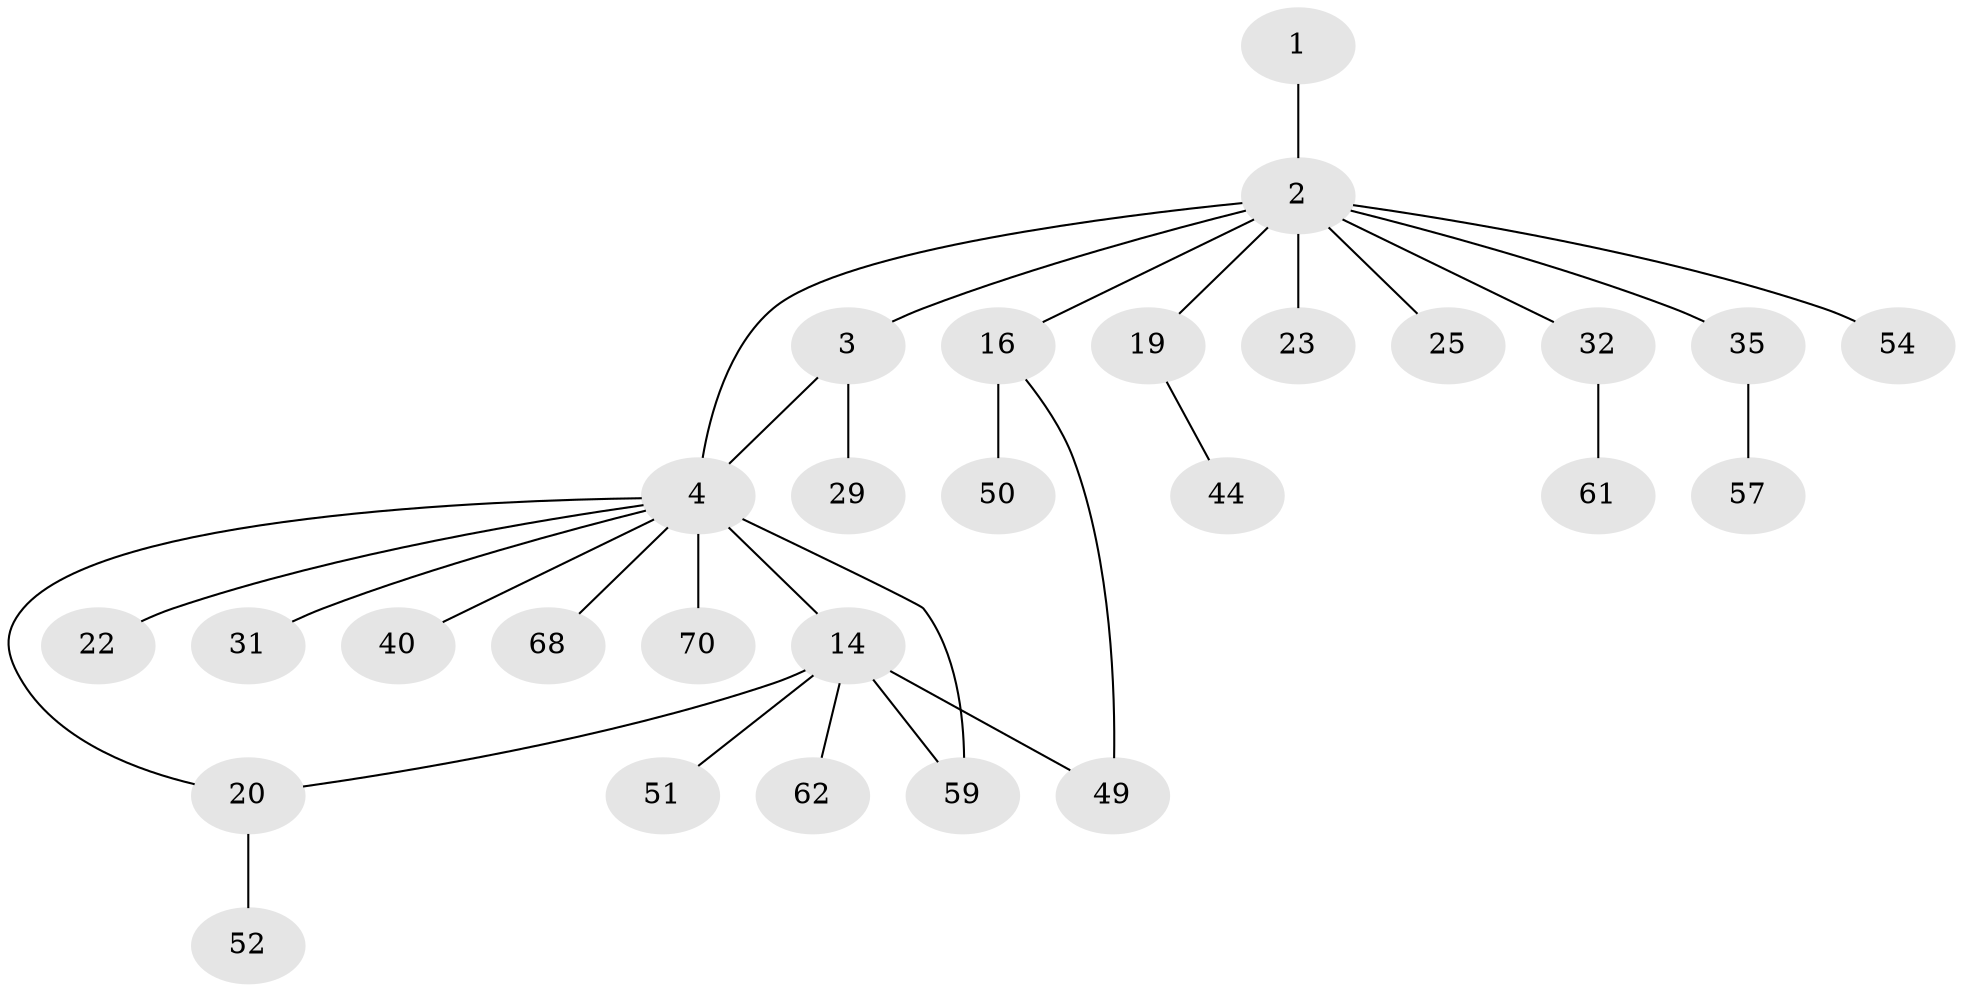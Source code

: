 // original degree distribution, {1: 0.4142857142857143, 7: 0.014285714285714285, 4: 0.1, 5: 0.04285714285714286, 3: 0.18571428571428572, 2: 0.24285714285714285}
// Generated by graph-tools (version 1.1) at 2025/17/03/04/25 18:17:11]
// undirected, 28 vertices, 31 edges
graph export_dot {
graph [start="1"]
  node [color=gray90,style=filled];
  1;
  2 [super="+8+7"];
  3 [super="+36"];
  4 [super="+11+47+5"];
  14 [super="+42+48+15"];
  16 [super="+55+21+17"];
  19 [super="+43+30"];
  20 [super="+45+63"];
  22;
  23;
  25;
  29;
  31;
  32;
  35 [super="+69"];
  40;
  44;
  49 [super="+67"];
  50;
  51;
  52;
  54;
  57;
  59 [super="+60"];
  61;
  62;
  68;
  70;
  1 -- 2;
  2 -- 3;
  2 -- 16;
  2 -- 32;
  2 -- 35;
  2 -- 19;
  2 -- 4;
  2 -- 54;
  2 -- 23;
  2 -- 25;
  3 -- 4;
  3 -- 29;
  4 -- 22;
  4 -- 20;
  4 -- 68;
  4 -- 70 [weight=2];
  4 -- 40;
  4 -- 14 [weight=3];
  4 -- 59;
  4 -- 31;
  14 -- 49;
  14 -- 51;
  14 -- 20;
  14 -- 62;
  14 -- 59;
  16 -- 49;
  16 -- 50;
  19 -- 44;
  20 -- 52;
  32 -- 61;
  35 -- 57;
}
